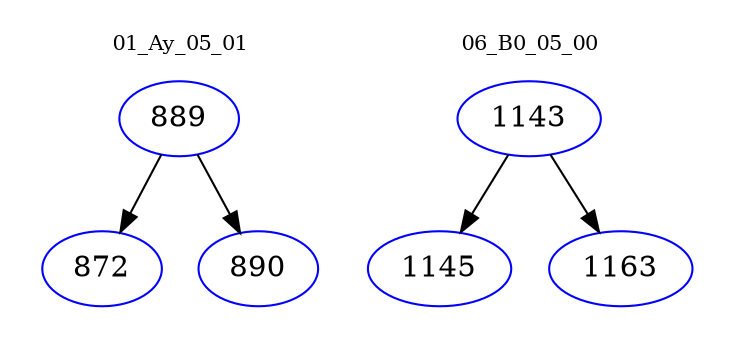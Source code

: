 digraph{
subgraph cluster_0 {
color = white
label = "01_Ay_05_01";
fontsize=10;
T0_889 [label="889", color="blue"]
T0_889 -> T0_872 [color="black"]
T0_872 [label="872", color="blue"]
T0_889 -> T0_890 [color="black"]
T0_890 [label="890", color="blue"]
}
subgraph cluster_1 {
color = white
label = "06_B0_05_00";
fontsize=10;
T1_1143 [label="1143", color="blue"]
T1_1143 -> T1_1145 [color="black"]
T1_1145 [label="1145", color="blue"]
T1_1143 -> T1_1163 [color="black"]
T1_1163 [label="1163", color="blue"]
}
}
